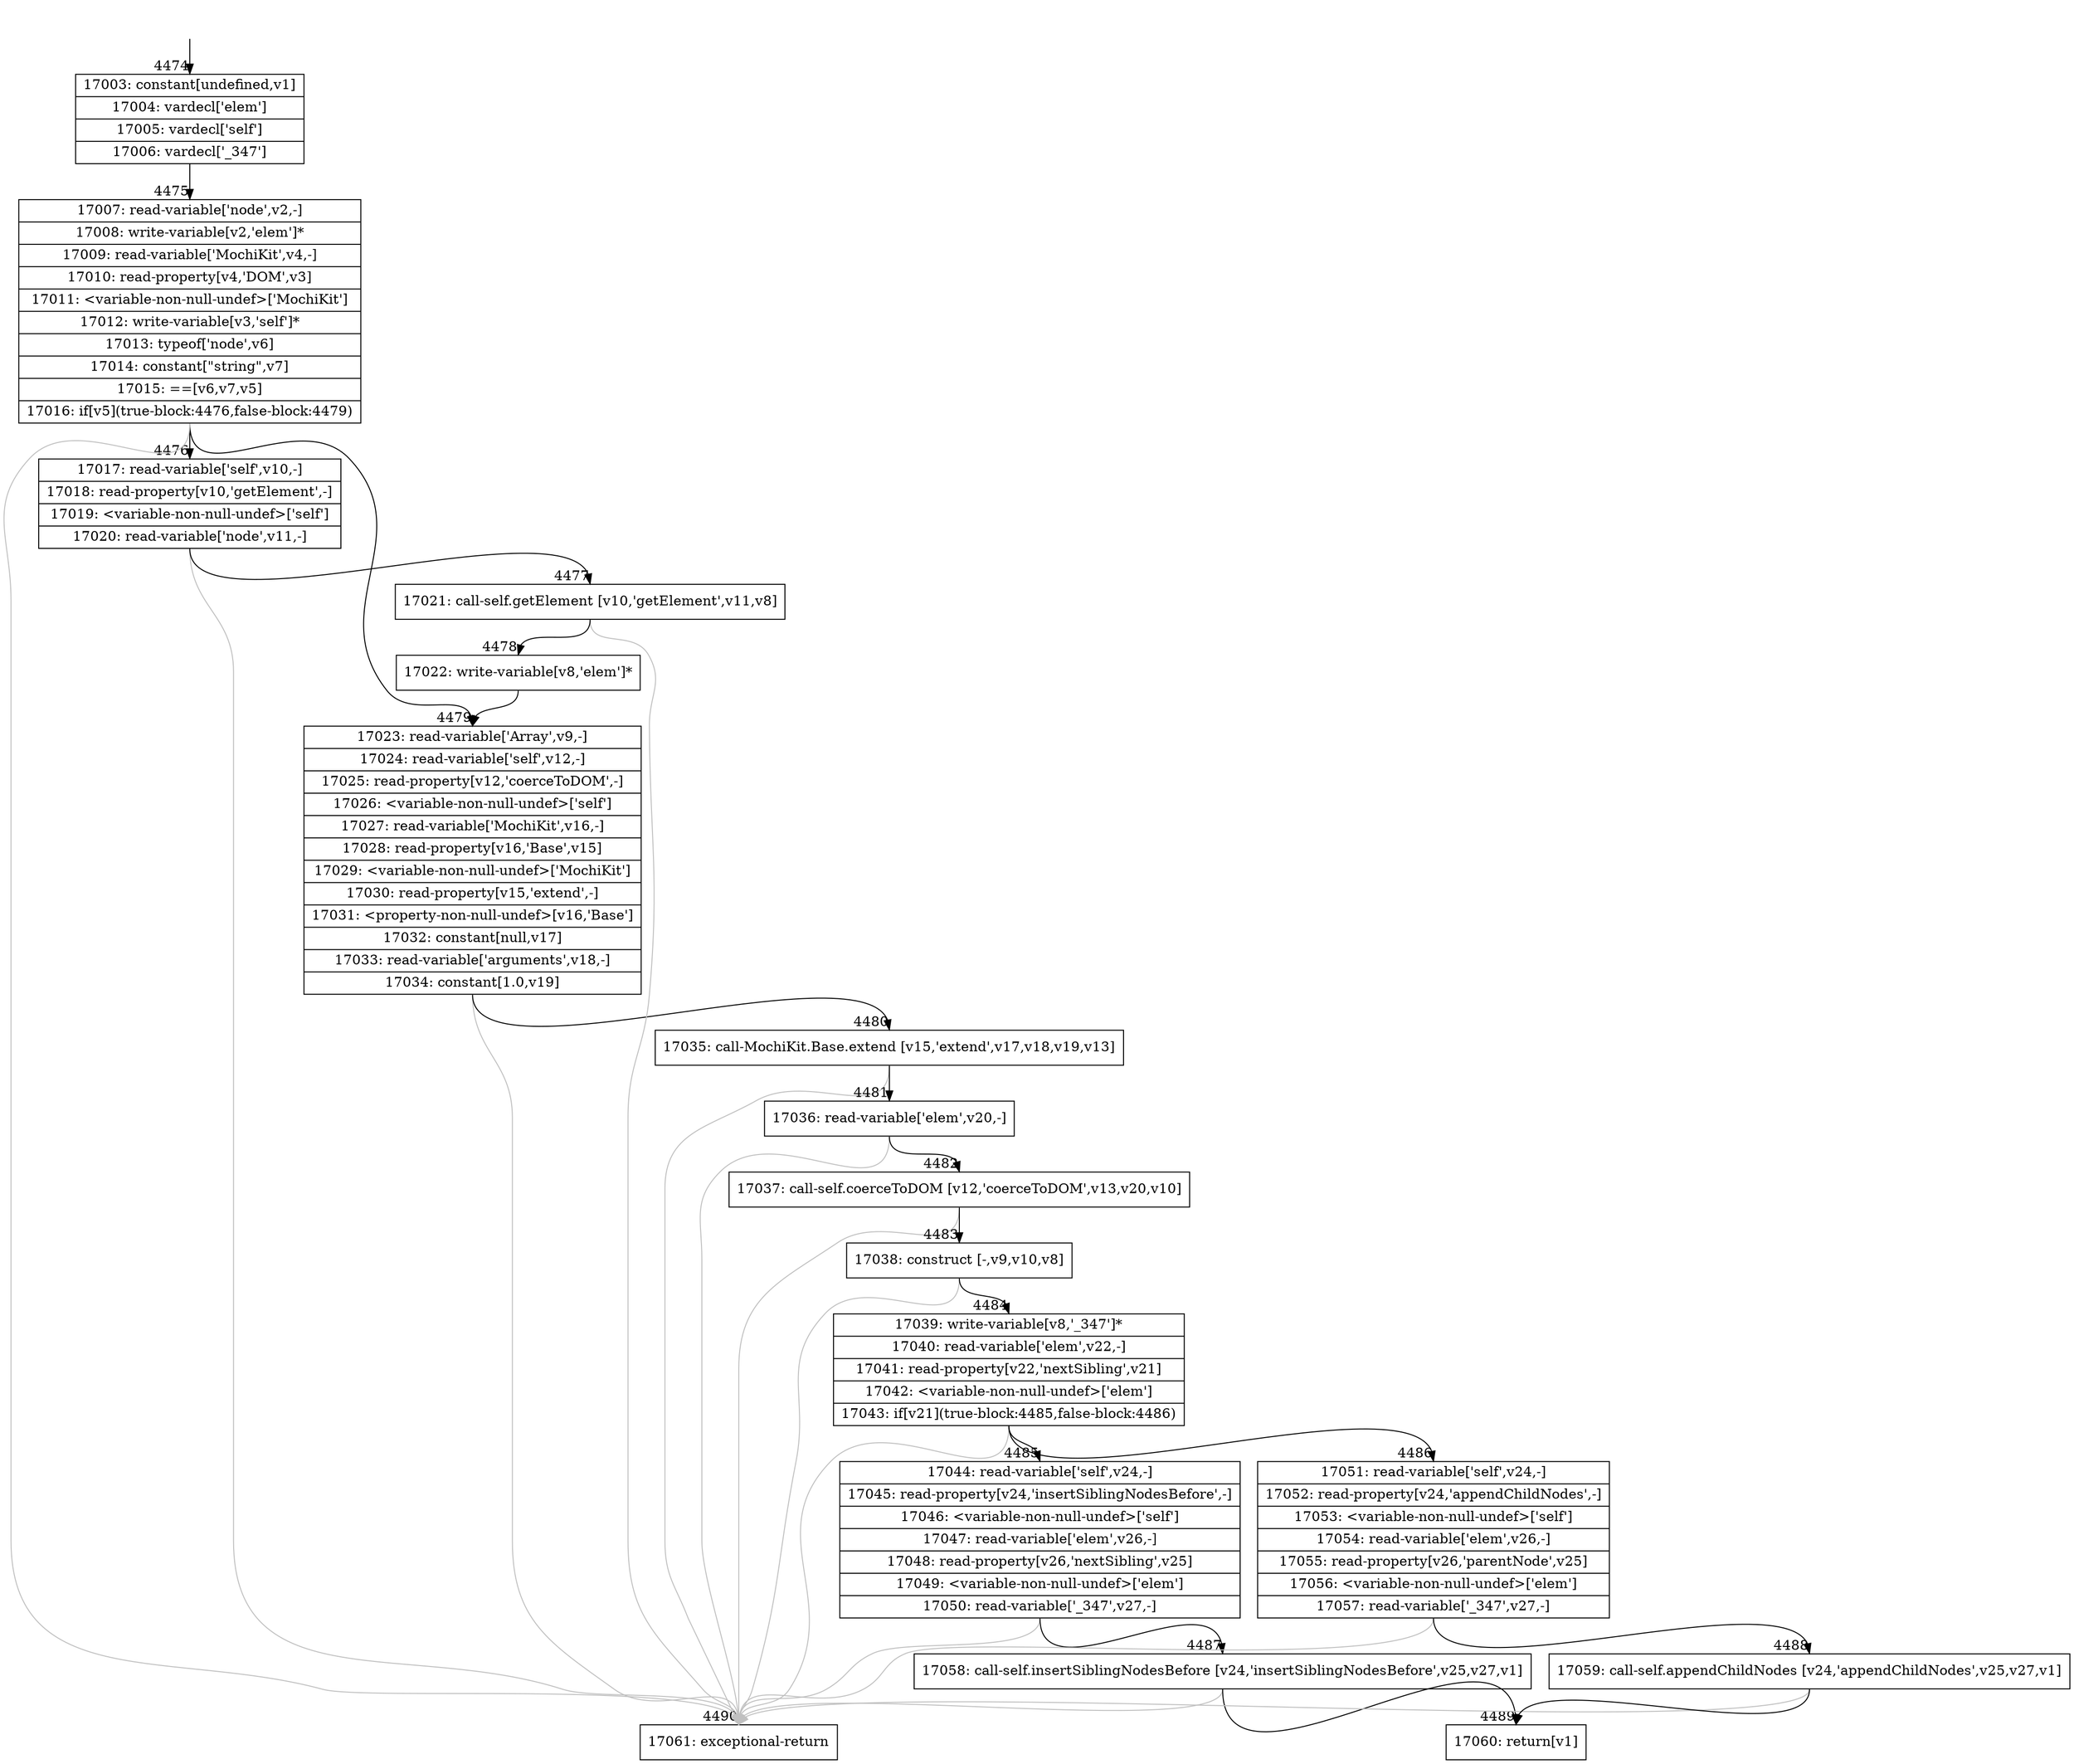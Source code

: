 digraph {
rankdir="TD"
BB_entry329[shape=none,label=""];
BB_entry329 -> BB4474 [tailport=s, headport=n, headlabel="    4474"]
BB4474 [shape=record label="{17003: constant[undefined,v1]|17004: vardecl['elem']|17005: vardecl['self']|17006: vardecl['_347']}" ] 
BB4474 -> BB4475 [tailport=s, headport=n, headlabel="      4475"]
BB4475 [shape=record label="{17007: read-variable['node',v2,-]|17008: write-variable[v2,'elem']*|17009: read-variable['MochiKit',v4,-]|17010: read-property[v4,'DOM',v3]|17011: \<variable-non-null-undef\>['MochiKit']|17012: write-variable[v3,'self']*|17013: typeof['node',v6]|17014: constant[\"string\",v7]|17015: ==[v6,v7,v5]|17016: if[v5](true-block:4476,false-block:4479)}" ] 
BB4475 -> BB4476 [tailport=s, headport=n, headlabel="      4476"]
BB4475 -> BB4479 [tailport=s, headport=n, headlabel="      4479"]
BB4475 -> BB4490 [tailport=s, headport=n, color=gray, headlabel="      4490"]
BB4476 [shape=record label="{17017: read-variable['self',v10,-]|17018: read-property[v10,'getElement',-]|17019: \<variable-non-null-undef\>['self']|17020: read-variable['node',v11,-]}" ] 
BB4476 -> BB4477 [tailport=s, headport=n, headlabel="      4477"]
BB4476 -> BB4490 [tailport=s, headport=n, color=gray]
BB4477 [shape=record label="{17021: call-self.getElement [v10,'getElement',v11,v8]}" ] 
BB4477 -> BB4478 [tailport=s, headport=n, headlabel="      4478"]
BB4477 -> BB4490 [tailport=s, headport=n, color=gray]
BB4478 [shape=record label="{17022: write-variable[v8,'elem']*}" ] 
BB4478 -> BB4479 [tailport=s, headport=n]
BB4479 [shape=record label="{17023: read-variable['Array',v9,-]|17024: read-variable['self',v12,-]|17025: read-property[v12,'coerceToDOM',-]|17026: \<variable-non-null-undef\>['self']|17027: read-variable['MochiKit',v16,-]|17028: read-property[v16,'Base',v15]|17029: \<variable-non-null-undef\>['MochiKit']|17030: read-property[v15,'extend',-]|17031: \<property-non-null-undef\>[v16,'Base']|17032: constant[null,v17]|17033: read-variable['arguments',v18,-]|17034: constant[1.0,v19]}" ] 
BB4479 -> BB4480 [tailport=s, headport=n, headlabel="      4480"]
BB4479 -> BB4490 [tailport=s, headport=n, color=gray]
BB4480 [shape=record label="{17035: call-MochiKit.Base.extend [v15,'extend',v17,v18,v19,v13]}" ] 
BB4480 -> BB4481 [tailport=s, headport=n, headlabel="      4481"]
BB4480 -> BB4490 [tailport=s, headport=n, color=gray]
BB4481 [shape=record label="{17036: read-variable['elem',v20,-]}" ] 
BB4481 -> BB4482 [tailport=s, headport=n, headlabel="      4482"]
BB4481 -> BB4490 [tailport=s, headport=n, color=gray]
BB4482 [shape=record label="{17037: call-self.coerceToDOM [v12,'coerceToDOM',v13,v20,v10]}" ] 
BB4482 -> BB4483 [tailport=s, headport=n, headlabel="      4483"]
BB4482 -> BB4490 [tailport=s, headport=n, color=gray]
BB4483 [shape=record label="{17038: construct [-,v9,v10,v8]}" ] 
BB4483 -> BB4484 [tailport=s, headport=n, headlabel="      4484"]
BB4483 -> BB4490 [tailport=s, headport=n, color=gray]
BB4484 [shape=record label="{17039: write-variable[v8,'_347']*|17040: read-variable['elem',v22,-]|17041: read-property[v22,'nextSibling',v21]|17042: \<variable-non-null-undef\>['elem']|17043: if[v21](true-block:4485,false-block:4486)}" ] 
BB4484 -> BB4485 [tailport=s, headport=n, headlabel="      4485"]
BB4484 -> BB4486 [tailport=s, headport=n, headlabel="      4486"]
BB4484 -> BB4490 [tailport=s, headport=n, color=gray]
BB4485 [shape=record label="{17044: read-variable['self',v24,-]|17045: read-property[v24,'insertSiblingNodesBefore',-]|17046: \<variable-non-null-undef\>['self']|17047: read-variable['elem',v26,-]|17048: read-property[v26,'nextSibling',v25]|17049: \<variable-non-null-undef\>['elem']|17050: read-variable['_347',v27,-]}" ] 
BB4485 -> BB4487 [tailport=s, headport=n, headlabel="      4487"]
BB4485 -> BB4490 [tailport=s, headport=n, color=gray]
BB4486 [shape=record label="{17051: read-variable['self',v24,-]|17052: read-property[v24,'appendChildNodes',-]|17053: \<variable-non-null-undef\>['self']|17054: read-variable['elem',v26,-]|17055: read-property[v26,'parentNode',v25]|17056: \<variable-non-null-undef\>['elem']|17057: read-variable['_347',v27,-]}" ] 
BB4486 -> BB4488 [tailport=s, headport=n, headlabel="      4488"]
BB4486 -> BB4490 [tailport=s, headport=n, color=gray]
BB4487 [shape=record label="{17058: call-self.insertSiblingNodesBefore [v24,'insertSiblingNodesBefore',v25,v27,v1]}" ] 
BB4487 -> BB4489 [tailport=s, headport=n, headlabel="      4489"]
BB4487 -> BB4490 [tailport=s, headport=n, color=gray]
BB4488 [shape=record label="{17059: call-self.appendChildNodes [v24,'appendChildNodes',v25,v27,v1]}" ] 
BB4488 -> BB4489 [tailport=s, headport=n]
BB4488 -> BB4490 [tailport=s, headport=n, color=gray]
BB4489 [shape=record label="{17060: return[v1]}" ] 
BB4490 [shape=record label="{17061: exceptional-return}" ] 
//#$~ 3104
}
